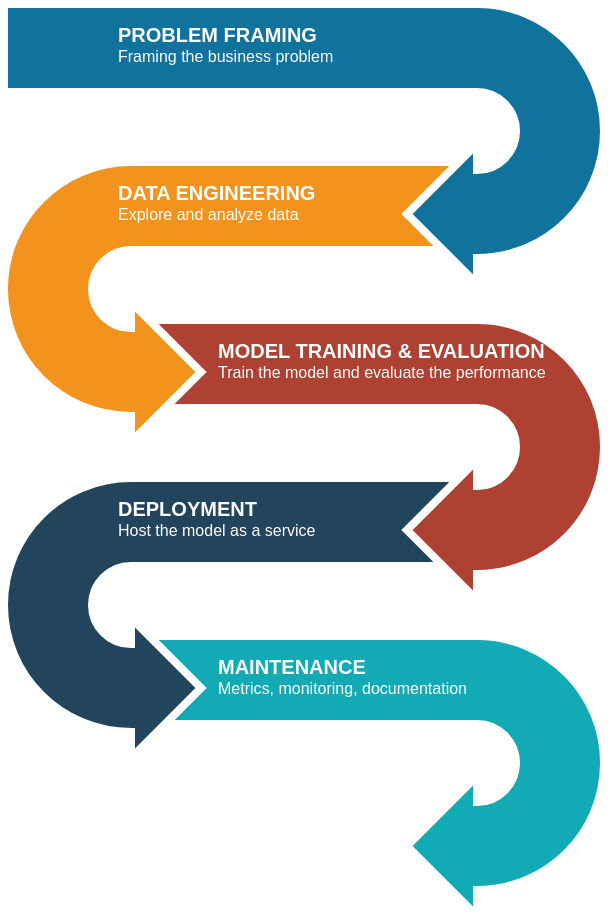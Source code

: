 <mxfile>
    <diagram id="KdiMpjQM8Yf1bzq2hjgc" name="Page-1">
        <mxGraphModel dx="183" dy="221" grid="1" gridSize="10" guides="1" tooltips="1" connect="1" arrows="1" fold="1" page="1" pageScale="1" pageWidth="850" pageHeight="1100" math="0" shadow="0">
            <root>
                <mxCell id="0"/>
                <mxCell id="1" parent="0"/>
                <mxCell id="2" value="" style="html=1;shadow=0;dashed=0;align=center;verticalAlign=middle;shape=mxgraph.arrows2.uTurnArrow;dy=22;arrowHead=70;dx2=35;strokeColor=#ffffff;fillColor=#12AAB5;fontSize=12;fontColor=#3333FF;flipH=1;flipV=1;strokeWidth=4;" parent="1" vertex="1">
                    <mxGeometry x="640" y="1201" width="230" height="140" as="geometry"/>
                </mxCell>
                <mxCell id="3" value="" style="html=1;shadow=0;dashed=0;align=center;verticalAlign=middle;shape=mxgraph.arrows2.uTurnArrow;dy=22;arrowHead=70;dx2=35;strokeColor=#ffffff;fillColor=#23445D;fontSize=12;fontColor=#3333FF;flipV=1;strokeWidth=4;" parent="1" vertex="1">
                    <mxGeometry x="570" y="1122" width="230" height="140" as="geometry"/>
                </mxCell>
                <mxCell id="4" value="" style="html=1;shadow=0;dashed=0;align=center;verticalAlign=middle;shape=mxgraph.arrows2.uTurnArrow;dy=22;arrowHead=70;dx2=35;strokeColor=#ffffff;fillColor=#AE4132;fontSize=12;fontColor=#3333FF;flipH=1;flipV=1;strokeWidth=4;" parent="1" vertex="1">
                    <mxGeometry x="640" y="1043" width="230" height="140" as="geometry"/>
                </mxCell>
                <mxCell id="5" value="" style="html=1;shadow=0;dashed=0;align=center;verticalAlign=middle;shape=mxgraph.arrows2.uTurnArrow;dy=22;arrowHead=70;dx2=35;strokeColor=#ffffff;fillColor=#F2931E;fontSize=12;fontColor=#3333FF;flipV=1;strokeWidth=4;" parent="1" vertex="1">
                    <mxGeometry x="570" y="964" width="230" height="140" as="geometry"/>
                </mxCell>
                <mxCell id="6" value="" style="html=1;shadow=0;dashed=0;align=center;verticalAlign=middle;shape=mxgraph.arrows2.uTurnArrow;dy=22;arrowHead=70;dx2=35;strokeColor=#ffffff;fillColor=#10739E;fontSize=12;fontColor=#3333FF;flipH=1;flipV=1;strokeWidth=4;" parent="1" vertex="1">
                    <mxGeometry x="570" y="885" width="300" height="140" as="geometry"/>
                </mxCell>
                <mxCell id="7" value="&lt;font style=&quot;font-size: 10px&quot;&gt;&lt;b&gt;PROBLEM FRAMING&lt;/b&gt;&lt;br&gt;&lt;/font&gt;&lt;font style=&quot;font-size: 8px&quot;&gt;Framing the business problem&lt;/font&gt;" style="rounded=0;whiteSpace=wrap;shadow=0;strokeColor=none;strokeWidth=6;fillColor=none;fontSize=7;fontColor=#FFFFFF;align=left;html=1;spacingLeft=5;" parent="1" vertex="1">
                    <mxGeometry x="620" y="885" width="170" height="40" as="geometry"/>
                </mxCell>
                <mxCell id="8" value="&lt;font style=&quot;font-size: 10px&quot;&gt;&lt;b&gt;DATA ENGINEERING&lt;/b&gt;&lt;br&gt;&lt;/font&gt;&lt;font style=&quot;font-size: 8px&quot;&gt;Explore and analyze data&lt;/font&gt;" style="rounded=0;whiteSpace=wrap;shadow=0;strokeColor=none;strokeWidth=6;fillColor=none;fontSize=7;fontColor=#FFFFFF;align=left;html=1;spacingLeft=5;verticalAlign=middle;" parent="1" vertex="1">
                    <mxGeometry x="620" y="964" width="150" height="40" as="geometry"/>
                </mxCell>
                <mxCell id="9" value="&lt;font style=&quot;font-size: 10px&quot;&gt;&lt;b&gt;MODEL TRAINING &amp;amp; EVALUATION&lt;/b&gt;&lt;br&gt;&lt;/font&gt;&lt;font style=&quot;font-size: 8px&quot;&gt;Train the model and evaluate the performance&lt;/font&gt;" style="rounded=0;whiteSpace=wrap;shadow=0;strokeColor=none;strokeWidth=6;fillColor=none;fontSize=7;fontColor=#FFFFFF;align=left;html=1;spacingLeft=5;" parent="1" vertex="1">
                    <mxGeometry x="670" y="1043" width="190" height="40" as="geometry"/>
                </mxCell>
                <mxCell id="10" value="&lt;b style=&quot;font-size: 10px&quot;&gt;DEPLOYMENT&lt;br&gt;&lt;/b&gt;&lt;font style=&quot;font-size: 8px&quot;&gt;Host the model as a service&lt;/font&gt;" style="rounded=0;whiteSpace=wrap;shadow=0;strokeColor=none;strokeWidth=6;fillColor=none;fontSize=7;fontColor=#FFFFFF;align=left;html=1;spacingLeft=5;" parent="1" vertex="1">
                    <mxGeometry x="620" y="1122" width="150" height="40" as="geometry"/>
                </mxCell>
                <mxCell id="11" value="&lt;b&gt;&lt;font style=&quot;font-size: 10px&quot;&gt;MAINTENANCE&lt;/font&gt;&lt;/b&gt;&lt;br style=&quot;font-size: 7px&quot;&gt;&lt;font style=&quot;font-size: 8px&quot;&gt;Metrics, monitoring, documentation&lt;/font&gt;" style="rounded=0;whiteSpace=wrap;shadow=0;strokeColor=none;strokeWidth=6;fillColor=none;fontSize=7;fontColor=#FFFFFF;align=left;html=1;spacingLeft=5;" parent="1" vertex="1">
                    <mxGeometry x="670" y="1201" width="150" height="40" as="geometry"/>
                </mxCell>
            </root>
        </mxGraphModel>
    </diagram>
</mxfile>